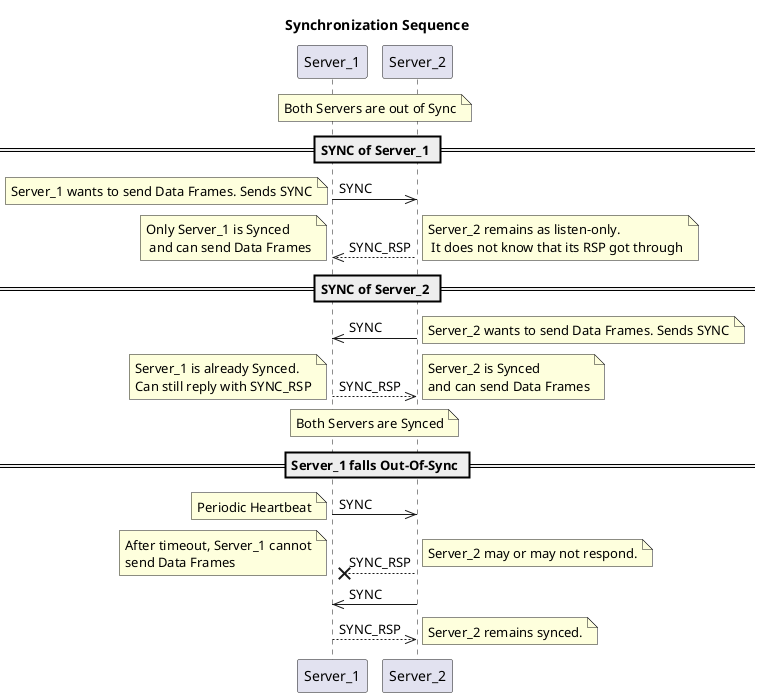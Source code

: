 @startuml Synchronization Sequence YAPServer
Title Synchronization Sequence

participant Server_1
participant Server_2

note across: Both Servers are out of Sync
== SYNC of Server_1 ==

Server_1 ->> Server_2 : SYNC
note left: Server_1 wants to send Data Frames. Sends SYNC

Server_2 -->> Server_1 : SYNC_RSP
note left: Only Server_1 is Synced\n and can send Data Frames
note right: Server_2 remains as listen-only.\n It does not know that its RSP got through

== SYNC of Server_2 ==

Server_2 ->> Server_1 : SYNC
note right: Server_2 wants to send Data Frames. Sends SYNC

Server_1 -->> Server_2 : SYNC_RSP
note left: Server_1 is already Synced.\nCan still reply with SYNC_RSP
note right: Server_2 is Synced\nand can send Data Frames

note across: Both Servers are Synced

== Server_1 falls Out-Of-Sync ==
Server_1 ->> Server_2 : SYNC
note left: Periodic Heartbeat

Server_2 --x Server_1 : SYNC_RSP
note right: Server_2 may or may not respond.
note left: After timeout, Server_1 cannot\nsend Data Frames

Server_2 ->> Server_1 : SYNC
Server_1 -->> Server_2 : SYNC_RSP
note right: Server_2 remains synced.

@enduml